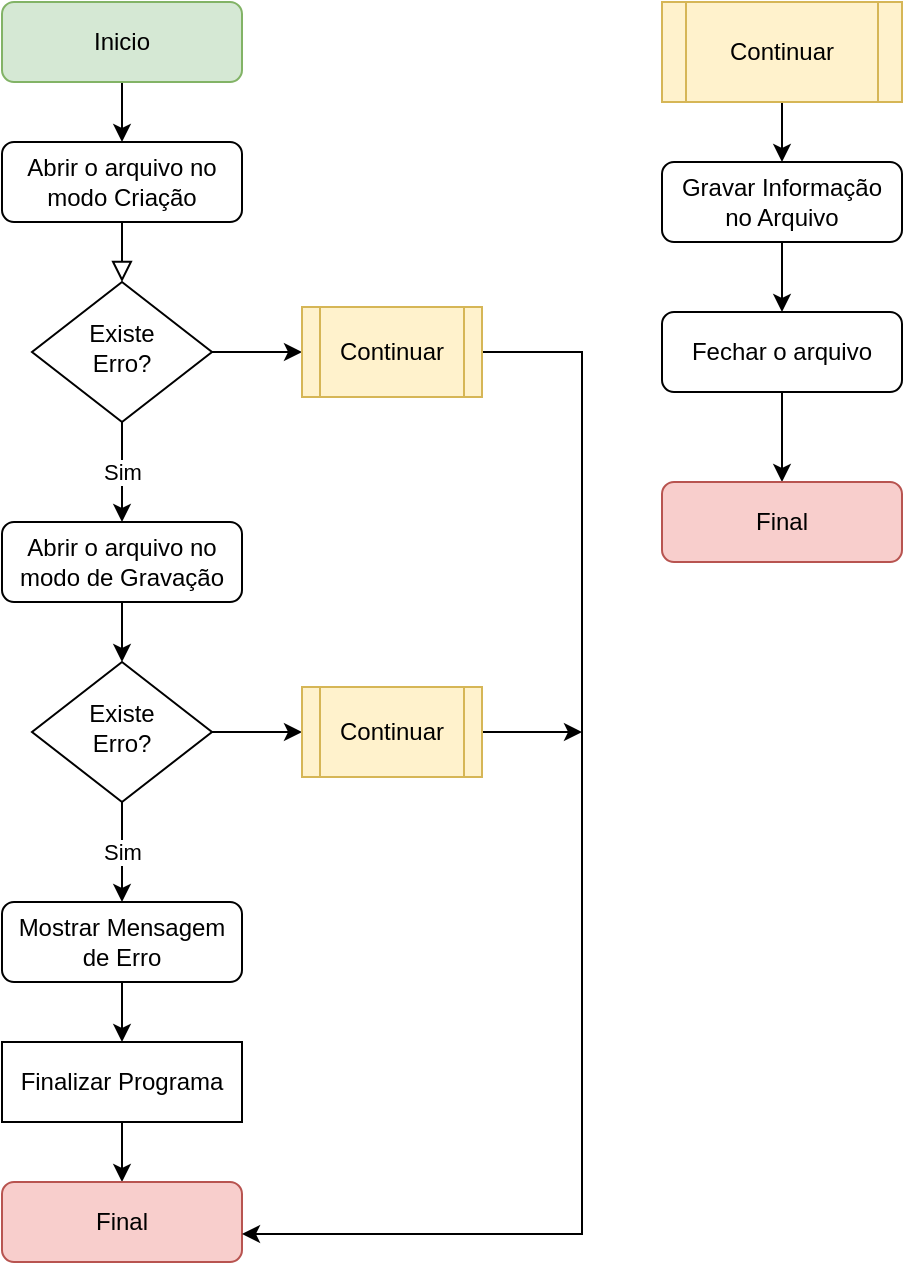 <mxfile version="21.2.1" type="device">
  <diagram id="C5RBs43oDa-KdzZeNtuy" name="Page-1">
    <mxGraphModel dx="901" dy="579" grid="1" gridSize="10" guides="1" tooltips="1" connect="1" arrows="1" fold="1" page="1" pageScale="1" pageWidth="827" pageHeight="1169" math="0" shadow="0">
      <root>
        <mxCell id="WIyWlLk6GJQsqaUBKTNV-0" />
        <mxCell id="WIyWlLk6GJQsqaUBKTNV-1" parent="WIyWlLk6GJQsqaUBKTNV-0" />
        <mxCell id="WIyWlLk6GJQsqaUBKTNV-2" value="" style="rounded=0;html=1;jettySize=auto;orthogonalLoop=1;fontSize=11;endArrow=block;endFill=0;endSize=8;strokeWidth=1;shadow=0;labelBackgroundColor=none;edgeStyle=orthogonalEdgeStyle;" parent="WIyWlLk6GJQsqaUBKTNV-1" source="WIyWlLk6GJQsqaUBKTNV-3" target="WIyWlLk6GJQsqaUBKTNV-6" edge="1">
          <mxGeometry relative="1" as="geometry" />
        </mxCell>
        <mxCell id="WIyWlLk6GJQsqaUBKTNV-3" value="Abrir o arquivo no modo Criação" style="rounded=1;whiteSpace=wrap;html=1;fontSize=12;glass=0;strokeWidth=1;shadow=0;" parent="WIyWlLk6GJQsqaUBKTNV-1" vertex="1">
          <mxGeometry x="180" y="110" width="120" height="40" as="geometry" />
        </mxCell>
        <mxCell id="y5ehYSkp_SMJs0oHN0NP-5" value="Sim" style="edgeStyle=orthogonalEdgeStyle;rounded=0;orthogonalLoop=1;jettySize=auto;html=1;entryX=0.5;entryY=0;entryDx=0;entryDy=0;" parent="WIyWlLk6GJQsqaUBKTNV-1" source="WIyWlLk6GJQsqaUBKTNV-6" target="y5ehYSkp_SMJs0oHN0NP-4" edge="1">
          <mxGeometry relative="1" as="geometry" />
        </mxCell>
        <mxCell id="y5ehYSkp_SMJs0oHN0NP-23" value="" style="edgeStyle=orthogonalEdgeStyle;rounded=0;orthogonalLoop=1;jettySize=auto;html=1;" parent="WIyWlLk6GJQsqaUBKTNV-1" source="WIyWlLk6GJQsqaUBKTNV-6" target="y5ehYSkp_SMJs0oHN0NP-22" edge="1">
          <mxGeometry relative="1" as="geometry" />
        </mxCell>
        <mxCell id="WIyWlLk6GJQsqaUBKTNV-6" value="Existe&lt;br&gt;Erro?" style="rhombus;whiteSpace=wrap;html=1;shadow=0;fontFamily=Helvetica;fontSize=12;align=center;strokeWidth=1;spacing=6;spacingTop=-4;" parent="WIyWlLk6GJQsqaUBKTNV-1" vertex="1">
          <mxGeometry x="195" y="180" width="90" height="70" as="geometry" />
        </mxCell>
        <mxCell id="y5ehYSkp_SMJs0oHN0NP-3" style="edgeStyle=orthogonalEdgeStyle;rounded=0;orthogonalLoop=1;jettySize=auto;html=1;" parent="WIyWlLk6GJQsqaUBKTNV-1" source="y5ehYSkp_SMJs0oHN0NP-1" target="WIyWlLk6GJQsqaUBKTNV-3" edge="1">
          <mxGeometry relative="1" as="geometry" />
        </mxCell>
        <mxCell id="y5ehYSkp_SMJs0oHN0NP-1" value="Inicio" style="rounded=1;whiteSpace=wrap;html=1;fillColor=#d5e8d4;strokeColor=#82b366;" parent="WIyWlLk6GJQsqaUBKTNV-1" vertex="1">
          <mxGeometry x="180" y="40" width="120" height="40" as="geometry" />
        </mxCell>
        <mxCell id="y5ehYSkp_SMJs0oHN0NP-7" style="edgeStyle=orthogonalEdgeStyle;rounded=0;orthogonalLoop=1;jettySize=auto;html=1;" parent="WIyWlLk6GJQsqaUBKTNV-1" source="y5ehYSkp_SMJs0oHN0NP-4" target="y5ehYSkp_SMJs0oHN0NP-6" edge="1">
          <mxGeometry relative="1" as="geometry" />
        </mxCell>
        <mxCell id="y5ehYSkp_SMJs0oHN0NP-4" value="Abrir o arquivo no modo de Gravação" style="rounded=1;whiteSpace=wrap;html=1;" parent="WIyWlLk6GJQsqaUBKTNV-1" vertex="1">
          <mxGeometry x="180" y="300" width="120" height="40" as="geometry" />
        </mxCell>
        <mxCell id="y5ehYSkp_SMJs0oHN0NP-9" value="Sim" style="edgeStyle=orthogonalEdgeStyle;rounded=0;orthogonalLoop=1;jettySize=auto;html=1;entryX=0.5;entryY=0;entryDx=0;entryDy=0;" parent="WIyWlLk6GJQsqaUBKTNV-1" source="y5ehYSkp_SMJs0oHN0NP-6" target="y5ehYSkp_SMJs0oHN0NP-8" edge="1">
          <mxGeometry relative="1" as="geometry" />
        </mxCell>
        <mxCell id="y5ehYSkp_SMJs0oHN0NP-25" value="" style="edgeStyle=orthogonalEdgeStyle;rounded=0;orthogonalLoop=1;jettySize=auto;html=1;" parent="WIyWlLk6GJQsqaUBKTNV-1" source="y5ehYSkp_SMJs0oHN0NP-6" target="y5ehYSkp_SMJs0oHN0NP-24" edge="1">
          <mxGeometry relative="1" as="geometry" />
        </mxCell>
        <mxCell id="y5ehYSkp_SMJs0oHN0NP-6" value="Existe&lt;br&gt;Erro?" style="rhombus;whiteSpace=wrap;html=1;shadow=0;fontFamily=Helvetica;fontSize=12;align=center;strokeWidth=1;spacing=6;spacingTop=-4;" parent="WIyWlLk6GJQsqaUBKTNV-1" vertex="1">
          <mxGeometry x="195" y="370" width="90" height="70" as="geometry" />
        </mxCell>
        <mxCell id="y5ehYSkp_SMJs0oHN0NP-11" style="edgeStyle=orthogonalEdgeStyle;rounded=0;orthogonalLoop=1;jettySize=auto;html=1;entryX=0.5;entryY=0;entryDx=0;entryDy=0;" parent="WIyWlLk6GJQsqaUBKTNV-1" source="y5ehYSkp_SMJs0oHN0NP-8" target="y5ehYSkp_SMJs0oHN0NP-10" edge="1">
          <mxGeometry relative="1" as="geometry" />
        </mxCell>
        <mxCell id="y5ehYSkp_SMJs0oHN0NP-8" value="Mostrar Mensagem de Erro" style="rounded=1;whiteSpace=wrap;html=1;" parent="WIyWlLk6GJQsqaUBKTNV-1" vertex="1">
          <mxGeometry x="180" y="490" width="120" height="40" as="geometry" />
        </mxCell>
        <mxCell id="y5ehYSkp_SMJs0oHN0NP-14" style="edgeStyle=orthogonalEdgeStyle;rounded=0;orthogonalLoop=1;jettySize=auto;html=1;" parent="WIyWlLk6GJQsqaUBKTNV-1" source="y5ehYSkp_SMJs0oHN0NP-10" target="y5ehYSkp_SMJs0oHN0NP-13" edge="1">
          <mxGeometry relative="1" as="geometry" />
        </mxCell>
        <mxCell id="y5ehYSkp_SMJs0oHN0NP-10" value="Finalizar Programa" style="rounded=0;whiteSpace=wrap;html=1;" parent="WIyWlLk6GJQsqaUBKTNV-1" vertex="1">
          <mxGeometry x="180" y="560" width="120" height="40" as="geometry" />
        </mxCell>
        <mxCell id="y5ehYSkp_SMJs0oHN0NP-13" value="Final" style="rounded=1;whiteSpace=wrap;html=1;fillColor=#f8cecc;strokeColor=#b85450;" parent="WIyWlLk6GJQsqaUBKTNV-1" vertex="1">
          <mxGeometry x="180" y="630" width="120" height="40" as="geometry" />
        </mxCell>
        <mxCell id="y5ehYSkp_SMJs0oHN0NP-18" value="" style="edgeStyle=orthogonalEdgeStyle;rounded=0;orthogonalLoop=1;jettySize=auto;html=1;" parent="WIyWlLk6GJQsqaUBKTNV-1" source="y5ehYSkp_SMJs0oHN0NP-15" target="y5ehYSkp_SMJs0oHN0NP-16" edge="1">
          <mxGeometry relative="1" as="geometry" />
        </mxCell>
        <mxCell id="y5ehYSkp_SMJs0oHN0NP-15" value="Continuar" style="shape=process;whiteSpace=wrap;html=1;backgroundOutline=1;fillColor=#fff2cc;strokeColor=#d6b656;" parent="WIyWlLk6GJQsqaUBKTNV-1" vertex="1">
          <mxGeometry x="510" y="40" width="120" height="50" as="geometry" />
        </mxCell>
        <mxCell id="y5ehYSkp_SMJs0oHN0NP-19" value="" style="edgeStyle=orthogonalEdgeStyle;rounded=0;orthogonalLoop=1;jettySize=auto;html=1;" parent="WIyWlLk6GJQsqaUBKTNV-1" source="y5ehYSkp_SMJs0oHN0NP-16" target="y5ehYSkp_SMJs0oHN0NP-17" edge="1">
          <mxGeometry relative="1" as="geometry" />
        </mxCell>
        <mxCell id="y5ehYSkp_SMJs0oHN0NP-16" value="Gravar Informação&lt;br&gt;no Arquivo" style="rounded=1;whiteSpace=wrap;html=1;" parent="WIyWlLk6GJQsqaUBKTNV-1" vertex="1">
          <mxGeometry x="510" y="120" width="120" height="40" as="geometry" />
        </mxCell>
        <mxCell id="y5ehYSkp_SMJs0oHN0NP-21" value="" style="edgeStyle=orthogonalEdgeStyle;rounded=0;orthogonalLoop=1;jettySize=auto;html=1;" parent="WIyWlLk6GJQsqaUBKTNV-1" source="y5ehYSkp_SMJs0oHN0NP-17" target="y5ehYSkp_SMJs0oHN0NP-20" edge="1">
          <mxGeometry relative="1" as="geometry" />
        </mxCell>
        <mxCell id="y5ehYSkp_SMJs0oHN0NP-17" value="Fechar o arquivo" style="rounded=1;whiteSpace=wrap;html=1;" parent="WIyWlLk6GJQsqaUBKTNV-1" vertex="1">
          <mxGeometry x="510" y="195" width="120" height="40" as="geometry" />
        </mxCell>
        <mxCell id="y5ehYSkp_SMJs0oHN0NP-20" value="Final" style="rounded=1;whiteSpace=wrap;html=1;fillColor=#f8cecc;strokeColor=#b85450;" parent="WIyWlLk6GJQsqaUBKTNV-1" vertex="1">
          <mxGeometry x="510" y="280" width="120" height="40" as="geometry" />
        </mxCell>
        <mxCell id="y5ehYSkp_SMJs0oHN0NP-26" style="edgeStyle=orthogonalEdgeStyle;rounded=0;orthogonalLoop=1;jettySize=auto;html=1;" parent="WIyWlLk6GJQsqaUBKTNV-1" source="y5ehYSkp_SMJs0oHN0NP-22" target="y5ehYSkp_SMJs0oHN0NP-13" edge="1">
          <mxGeometry relative="1" as="geometry">
            <Array as="points">
              <mxPoint x="470" y="215" />
              <mxPoint x="470" y="656" />
            </Array>
          </mxGeometry>
        </mxCell>
        <mxCell id="y5ehYSkp_SMJs0oHN0NP-22" value="Continuar" style="shape=process;whiteSpace=wrap;html=1;backgroundOutline=1;fillColor=#fff2cc;strokeColor=#d6b656;" parent="WIyWlLk6GJQsqaUBKTNV-1" vertex="1">
          <mxGeometry x="330" y="192.5" width="90" height="45" as="geometry" />
        </mxCell>
        <mxCell id="y5ehYSkp_SMJs0oHN0NP-27" style="edgeStyle=orthogonalEdgeStyle;rounded=0;orthogonalLoop=1;jettySize=auto;html=1;exitX=1;exitY=0.5;exitDx=0;exitDy=0;" parent="WIyWlLk6GJQsqaUBKTNV-1" source="y5ehYSkp_SMJs0oHN0NP-24" edge="1">
          <mxGeometry relative="1" as="geometry">
            <mxPoint x="470" y="405" as="targetPoint" />
          </mxGeometry>
        </mxCell>
        <mxCell id="y5ehYSkp_SMJs0oHN0NP-24" value="Continuar" style="shape=process;whiteSpace=wrap;html=1;backgroundOutline=1;fillColor=#fff2cc;strokeColor=#d6b656;" parent="WIyWlLk6GJQsqaUBKTNV-1" vertex="1">
          <mxGeometry x="330" y="382.5" width="90" height="45" as="geometry" />
        </mxCell>
      </root>
    </mxGraphModel>
  </diagram>
</mxfile>
